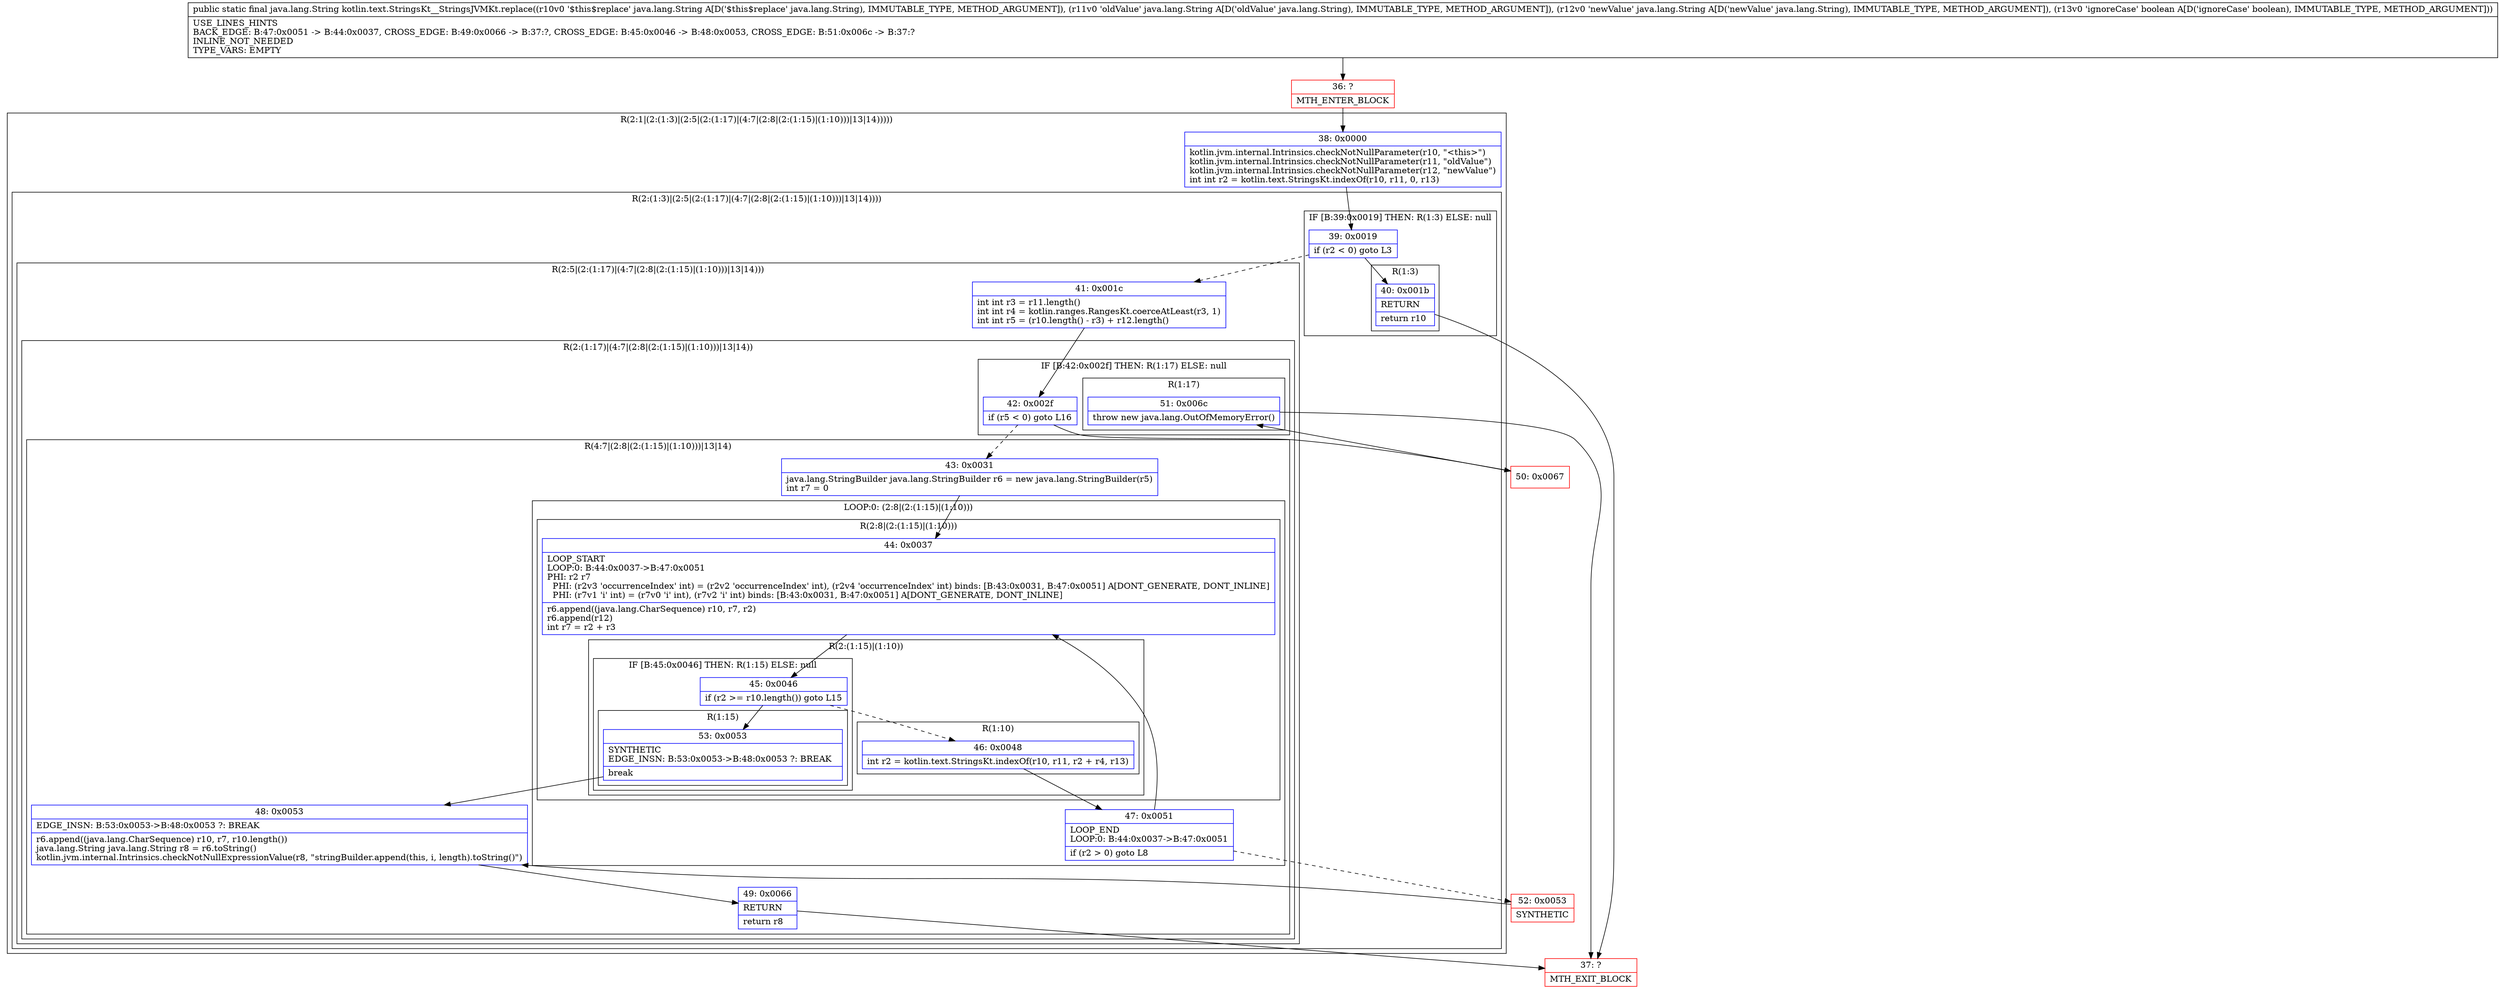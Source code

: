 digraph "CFG forkotlin.text.StringsKt__StringsJVMKt.replace(Ljava\/lang\/String;Ljava\/lang\/String;Ljava\/lang\/String;Z)Ljava\/lang\/String;" {
subgraph cluster_Region_1550837905 {
label = "R(2:1|(2:(1:3)|(2:5|(2:(1:17)|(4:7|(2:8|(2:(1:15)|(1:10)))|13|14)))))";
node [shape=record,color=blue];
Node_38 [shape=record,label="{38\:\ 0x0000|kotlin.jvm.internal.Intrinsics.checkNotNullParameter(r10, \"\<this\>\")\lkotlin.jvm.internal.Intrinsics.checkNotNullParameter(r11, \"oldValue\")\lkotlin.jvm.internal.Intrinsics.checkNotNullParameter(r12, \"newValue\")\lint int r2 = kotlin.text.StringsKt.indexOf(r10, r11, 0, r13)\l}"];
subgraph cluster_Region_315130270 {
label = "R(2:(1:3)|(2:5|(2:(1:17)|(4:7|(2:8|(2:(1:15)|(1:10)))|13|14))))";
node [shape=record,color=blue];
subgraph cluster_IfRegion_1218546024 {
label = "IF [B:39:0x0019] THEN: R(1:3) ELSE: null";
node [shape=record,color=blue];
Node_39 [shape=record,label="{39\:\ 0x0019|if (r2 \< 0) goto L3\l}"];
subgraph cluster_Region_456954743 {
label = "R(1:3)";
node [shape=record,color=blue];
Node_40 [shape=record,label="{40\:\ 0x001b|RETURN\l|return r10\l}"];
}
}
subgraph cluster_Region_307585806 {
label = "R(2:5|(2:(1:17)|(4:7|(2:8|(2:(1:15)|(1:10)))|13|14)))";
node [shape=record,color=blue];
Node_41 [shape=record,label="{41\:\ 0x001c|int int r3 = r11.length()\lint int r4 = kotlin.ranges.RangesKt.coerceAtLeast(r3, 1)\lint int r5 = (r10.length() \- r3) + r12.length()\l}"];
subgraph cluster_Region_828454478 {
label = "R(2:(1:17)|(4:7|(2:8|(2:(1:15)|(1:10)))|13|14))";
node [shape=record,color=blue];
subgraph cluster_IfRegion_807575135 {
label = "IF [B:42:0x002f] THEN: R(1:17) ELSE: null";
node [shape=record,color=blue];
Node_42 [shape=record,label="{42\:\ 0x002f|if (r5 \< 0) goto L16\l}"];
subgraph cluster_Region_104231176 {
label = "R(1:17)";
node [shape=record,color=blue];
Node_51 [shape=record,label="{51\:\ 0x006c|throw new java.lang.OutOfMemoryError()\l}"];
}
}
subgraph cluster_Region_1933840462 {
label = "R(4:7|(2:8|(2:(1:15)|(1:10)))|13|14)";
node [shape=record,color=blue];
Node_43 [shape=record,label="{43\:\ 0x0031|java.lang.StringBuilder java.lang.StringBuilder r6 = new java.lang.StringBuilder(r5)\lint r7 = 0\l}"];
subgraph cluster_LoopRegion_1459313264 {
label = "LOOP:0: (2:8|(2:(1:15)|(1:10)))";
node [shape=record,color=blue];
Node_47 [shape=record,label="{47\:\ 0x0051|LOOP_END\lLOOP:0: B:44:0x0037\-\>B:47:0x0051\l|if (r2 \> 0) goto L8\l}"];
subgraph cluster_Region_666940065 {
label = "R(2:8|(2:(1:15)|(1:10)))";
node [shape=record,color=blue];
Node_44 [shape=record,label="{44\:\ 0x0037|LOOP_START\lLOOP:0: B:44:0x0037\-\>B:47:0x0051\lPHI: r2 r7 \l  PHI: (r2v3 'occurrenceIndex' int) = (r2v2 'occurrenceIndex' int), (r2v4 'occurrenceIndex' int) binds: [B:43:0x0031, B:47:0x0051] A[DONT_GENERATE, DONT_INLINE]\l  PHI: (r7v1 'i' int) = (r7v0 'i' int), (r7v2 'i' int) binds: [B:43:0x0031, B:47:0x0051] A[DONT_GENERATE, DONT_INLINE]\l|r6.append((java.lang.CharSequence) r10, r7, r2)\lr6.append(r12)\lint r7 = r2 + r3\l}"];
subgraph cluster_Region_1344590881 {
label = "R(2:(1:15)|(1:10))";
node [shape=record,color=blue];
subgraph cluster_IfRegion_80281000 {
label = "IF [B:45:0x0046] THEN: R(1:15) ELSE: null";
node [shape=record,color=blue];
Node_45 [shape=record,label="{45\:\ 0x0046|if (r2 \>= r10.length()) goto L15\l}"];
subgraph cluster_Region_805065337 {
label = "R(1:15)";
node [shape=record,color=blue];
Node_53 [shape=record,label="{53\:\ 0x0053|SYNTHETIC\lEDGE_INSN: B:53:0x0053\-\>B:48:0x0053 ?: BREAK  \l|break\l}"];
}
}
subgraph cluster_Region_1494318599 {
label = "R(1:10)";
node [shape=record,color=blue];
Node_46 [shape=record,label="{46\:\ 0x0048|int r2 = kotlin.text.StringsKt.indexOf(r10, r11, r2 + r4, r13)\l}"];
}
}
}
}
Node_48 [shape=record,label="{48\:\ 0x0053|EDGE_INSN: B:53:0x0053\-\>B:48:0x0053 ?: BREAK  \l|r6.append((java.lang.CharSequence) r10, r7, r10.length())\ljava.lang.String java.lang.String r8 = r6.toString()\lkotlin.jvm.internal.Intrinsics.checkNotNullExpressionValue(r8, \"stringBuilder.append(this, i, length).toString()\")\l}"];
Node_49 [shape=record,label="{49\:\ 0x0066|RETURN\l|return r8\l}"];
}
}
}
}
}
Node_36 [shape=record,color=red,label="{36\:\ ?|MTH_ENTER_BLOCK\l}"];
Node_37 [shape=record,color=red,label="{37\:\ ?|MTH_EXIT_BLOCK\l}"];
Node_52 [shape=record,color=red,label="{52\:\ 0x0053|SYNTHETIC\l}"];
Node_50 [shape=record,color=red,label="{50\:\ 0x0067}"];
MethodNode[shape=record,label="{public static final java.lang.String kotlin.text.StringsKt__StringsJVMKt.replace((r10v0 '$this$replace' java.lang.String A[D('$this$replace' java.lang.String), IMMUTABLE_TYPE, METHOD_ARGUMENT]), (r11v0 'oldValue' java.lang.String A[D('oldValue' java.lang.String), IMMUTABLE_TYPE, METHOD_ARGUMENT]), (r12v0 'newValue' java.lang.String A[D('newValue' java.lang.String), IMMUTABLE_TYPE, METHOD_ARGUMENT]), (r13v0 'ignoreCase' boolean A[D('ignoreCase' boolean), IMMUTABLE_TYPE, METHOD_ARGUMENT]))  | USE_LINES_HINTS\lBACK_EDGE: B:47:0x0051 \-\> B:44:0x0037, CROSS_EDGE: B:49:0x0066 \-\> B:37:?, CROSS_EDGE: B:45:0x0046 \-\> B:48:0x0053, CROSS_EDGE: B:51:0x006c \-\> B:37:?\lINLINE_NOT_NEEDED\lTYPE_VARS: EMPTY\l}"];
MethodNode -> Node_36;Node_38 -> Node_39;
Node_39 -> Node_40;
Node_39 -> Node_41[style=dashed];
Node_40 -> Node_37;
Node_41 -> Node_42;
Node_42 -> Node_43[style=dashed];
Node_42 -> Node_50;
Node_51 -> Node_37;
Node_43 -> Node_44;
Node_47 -> Node_44;
Node_47 -> Node_52[style=dashed];
Node_44 -> Node_45;
Node_45 -> Node_46[style=dashed];
Node_45 -> Node_53;
Node_53 -> Node_48;
Node_46 -> Node_47;
Node_48 -> Node_49;
Node_49 -> Node_37;
Node_36 -> Node_38;
Node_52 -> Node_48;
Node_50 -> Node_51;
}

